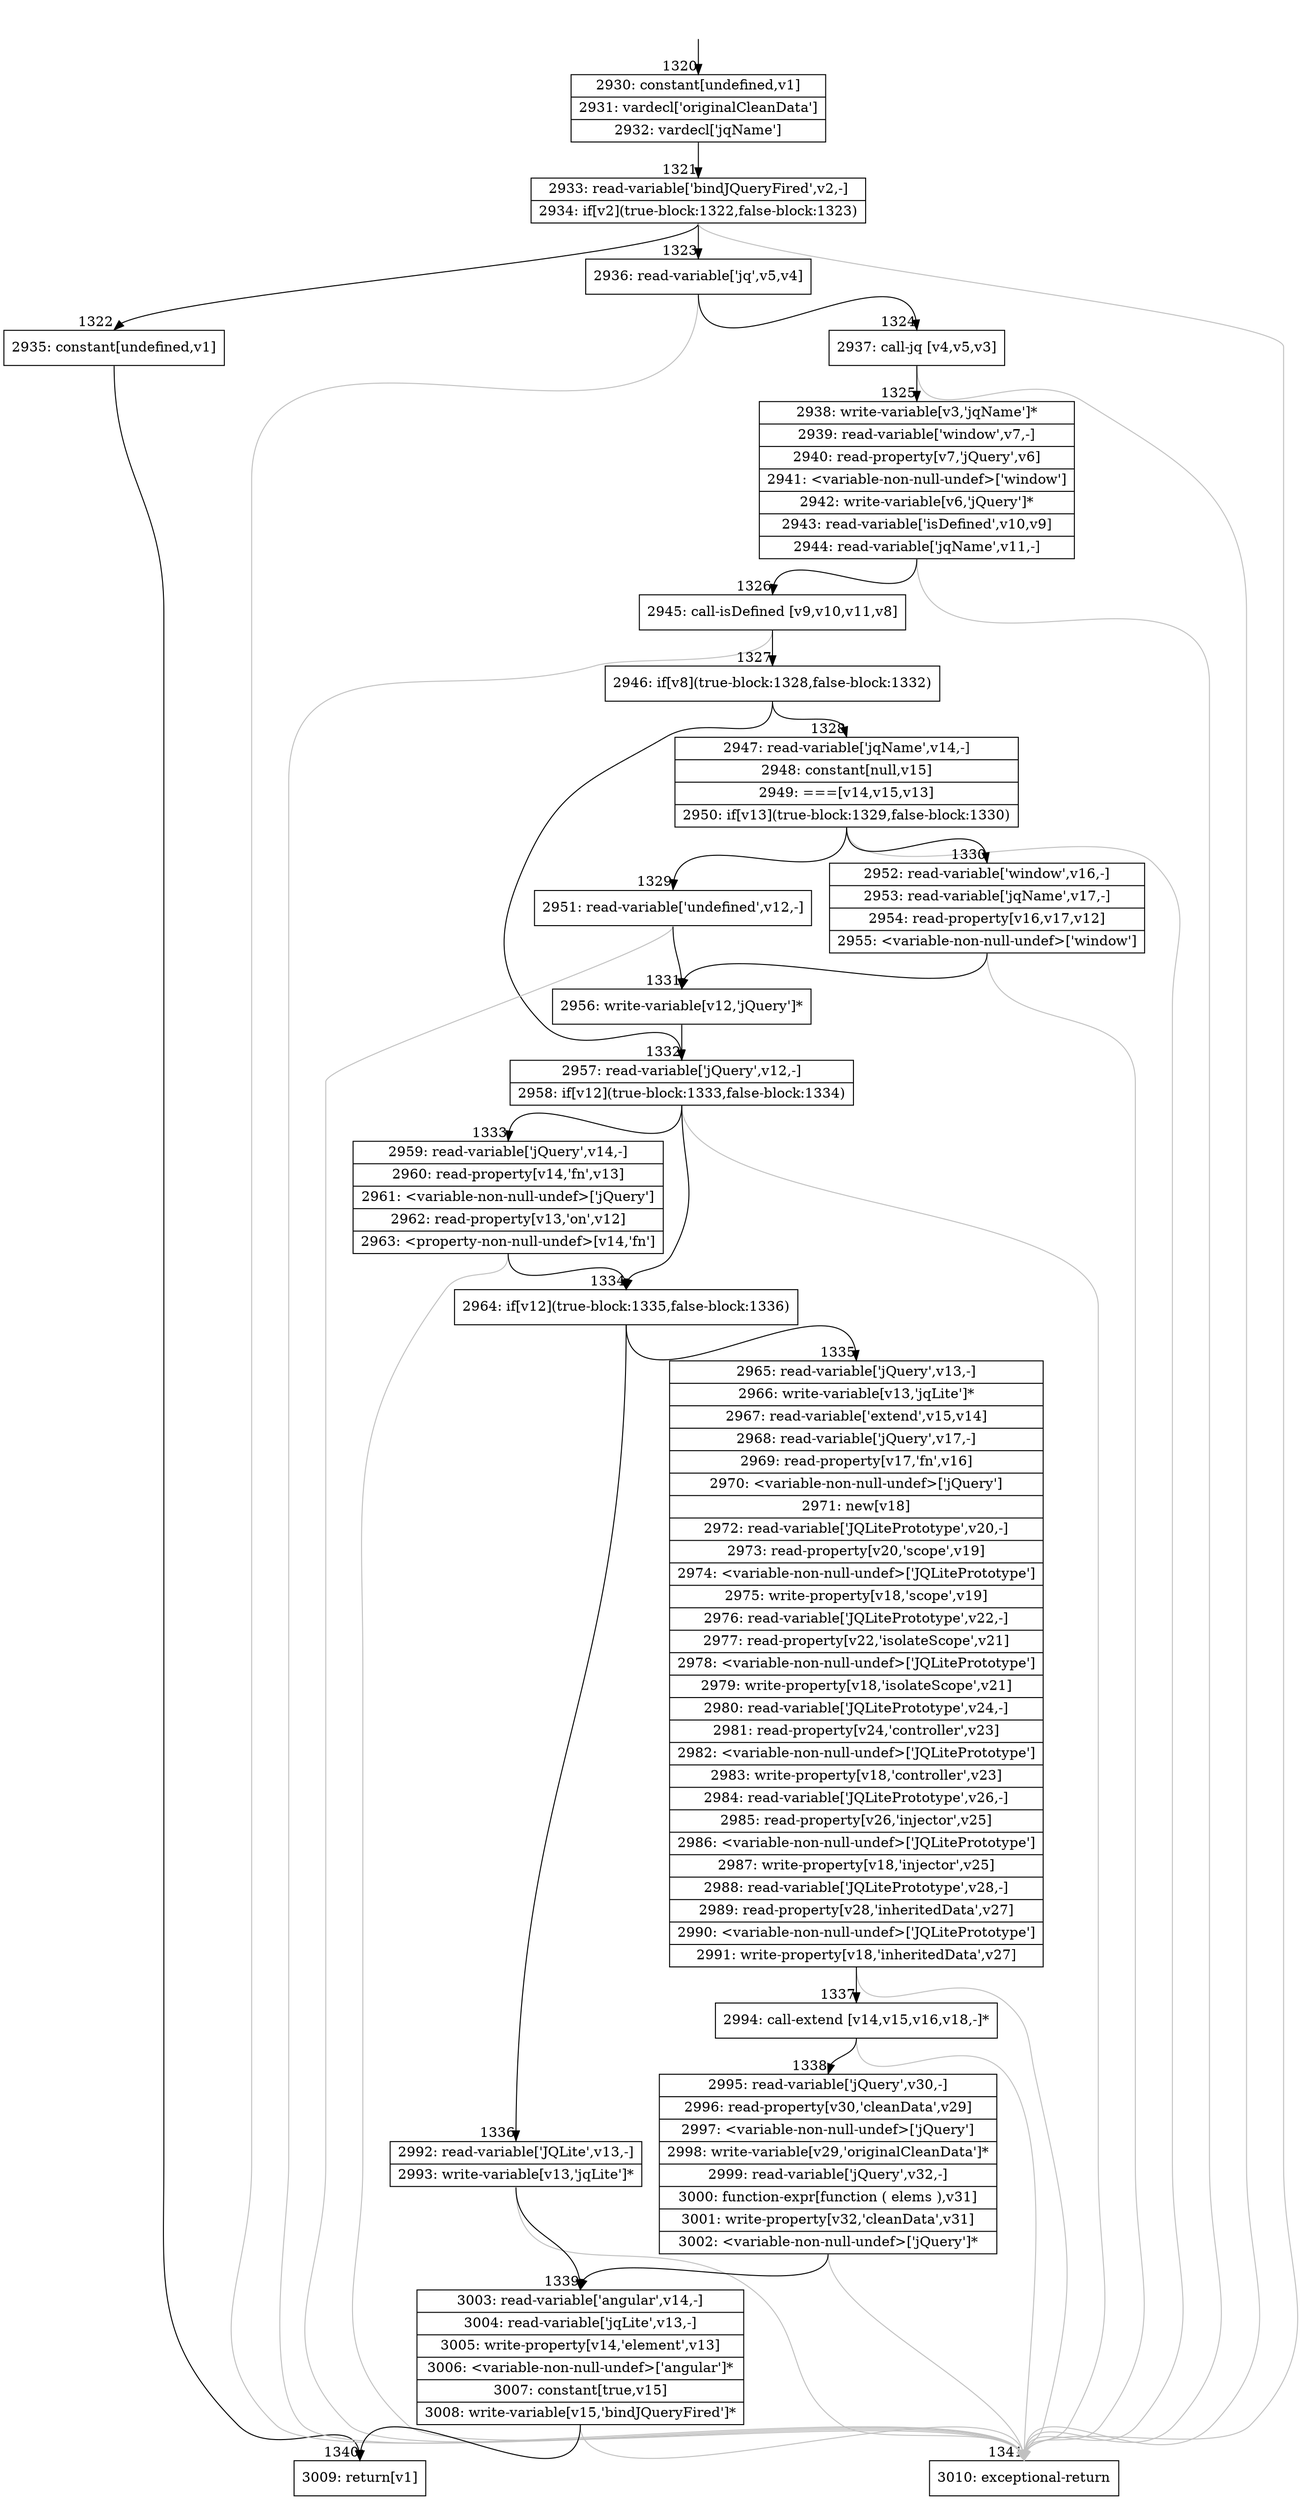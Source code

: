 digraph {
rankdir="TD"
BB_entry95[shape=none,label=""];
BB_entry95 -> BB1320 [tailport=s, headport=n, headlabel="    1320"]
BB1320 [shape=record label="{2930: constant[undefined,v1]|2931: vardecl['originalCleanData']|2932: vardecl['jqName']}" ] 
BB1320 -> BB1321 [tailport=s, headport=n, headlabel="      1321"]
BB1321 [shape=record label="{2933: read-variable['bindJQueryFired',v2,-]|2934: if[v2](true-block:1322,false-block:1323)}" ] 
BB1321 -> BB1322 [tailport=s, headport=n, headlabel="      1322"]
BB1321 -> BB1323 [tailport=s, headport=n, headlabel="      1323"]
BB1321 -> BB1341 [tailport=s, headport=n, color=gray, headlabel="      1341"]
BB1322 [shape=record label="{2935: constant[undefined,v1]}" ] 
BB1322 -> BB1340 [tailport=s, headport=n, headlabel="      1340"]
BB1323 [shape=record label="{2936: read-variable['jq',v5,v4]}" ] 
BB1323 -> BB1324 [tailport=s, headport=n, headlabel="      1324"]
BB1323 -> BB1341 [tailport=s, headport=n, color=gray]
BB1324 [shape=record label="{2937: call-jq [v4,v5,v3]}" ] 
BB1324 -> BB1325 [tailport=s, headport=n, headlabel="      1325"]
BB1324 -> BB1341 [tailport=s, headport=n, color=gray]
BB1325 [shape=record label="{2938: write-variable[v3,'jqName']*|2939: read-variable['window',v7,-]|2940: read-property[v7,'jQuery',v6]|2941: \<variable-non-null-undef\>['window']|2942: write-variable[v6,'jQuery']*|2943: read-variable['isDefined',v10,v9]|2944: read-variable['jqName',v11,-]}" ] 
BB1325 -> BB1326 [tailport=s, headport=n, headlabel="      1326"]
BB1325 -> BB1341 [tailport=s, headport=n, color=gray]
BB1326 [shape=record label="{2945: call-isDefined [v9,v10,v11,v8]}" ] 
BB1326 -> BB1327 [tailport=s, headport=n, headlabel="      1327"]
BB1326 -> BB1341 [tailport=s, headport=n, color=gray]
BB1327 [shape=record label="{2946: if[v8](true-block:1328,false-block:1332)}" ] 
BB1327 -> BB1328 [tailport=s, headport=n, headlabel="      1328"]
BB1327 -> BB1332 [tailport=s, headport=n, headlabel="      1332"]
BB1328 [shape=record label="{2947: read-variable['jqName',v14,-]|2948: constant[null,v15]|2949: ===[v14,v15,v13]|2950: if[v13](true-block:1329,false-block:1330)}" ] 
BB1328 -> BB1329 [tailport=s, headport=n, headlabel="      1329"]
BB1328 -> BB1330 [tailport=s, headport=n, headlabel="      1330"]
BB1328 -> BB1341 [tailport=s, headport=n, color=gray]
BB1329 [shape=record label="{2951: read-variable['undefined',v12,-]}" ] 
BB1329 -> BB1331 [tailport=s, headport=n, headlabel="      1331"]
BB1329 -> BB1341 [tailport=s, headport=n, color=gray]
BB1330 [shape=record label="{2952: read-variable['window',v16,-]|2953: read-variable['jqName',v17,-]|2954: read-property[v16,v17,v12]|2955: \<variable-non-null-undef\>['window']}" ] 
BB1330 -> BB1331 [tailport=s, headport=n]
BB1330 -> BB1341 [tailport=s, headport=n, color=gray]
BB1331 [shape=record label="{2956: write-variable[v12,'jQuery']*}" ] 
BB1331 -> BB1332 [tailport=s, headport=n]
BB1332 [shape=record label="{2957: read-variable['jQuery',v12,-]|2958: if[v12](true-block:1333,false-block:1334)}" ] 
BB1332 -> BB1334 [tailport=s, headport=n, headlabel="      1334"]
BB1332 -> BB1333 [tailport=s, headport=n, headlabel="      1333"]
BB1332 -> BB1341 [tailport=s, headport=n, color=gray]
BB1333 [shape=record label="{2959: read-variable['jQuery',v14,-]|2960: read-property[v14,'fn',v13]|2961: \<variable-non-null-undef\>['jQuery']|2962: read-property[v13,'on',v12]|2963: \<property-non-null-undef\>[v14,'fn']}" ] 
BB1333 -> BB1334 [tailport=s, headport=n]
BB1333 -> BB1341 [tailport=s, headport=n, color=gray]
BB1334 [shape=record label="{2964: if[v12](true-block:1335,false-block:1336)}" ] 
BB1334 -> BB1335 [tailport=s, headport=n, headlabel="      1335"]
BB1334 -> BB1336 [tailport=s, headport=n, headlabel="      1336"]
BB1335 [shape=record label="{2965: read-variable['jQuery',v13,-]|2966: write-variable[v13,'jqLite']*|2967: read-variable['extend',v15,v14]|2968: read-variable['jQuery',v17,-]|2969: read-property[v17,'fn',v16]|2970: \<variable-non-null-undef\>['jQuery']|2971: new[v18]|2972: read-variable['JQLitePrototype',v20,-]|2973: read-property[v20,'scope',v19]|2974: \<variable-non-null-undef\>['JQLitePrototype']|2975: write-property[v18,'scope',v19]|2976: read-variable['JQLitePrototype',v22,-]|2977: read-property[v22,'isolateScope',v21]|2978: \<variable-non-null-undef\>['JQLitePrototype']|2979: write-property[v18,'isolateScope',v21]|2980: read-variable['JQLitePrototype',v24,-]|2981: read-property[v24,'controller',v23]|2982: \<variable-non-null-undef\>['JQLitePrototype']|2983: write-property[v18,'controller',v23]|2984: read-variable['JQLitePrototype',v26,-]|2985: read-property[v26,'injector',v25]|2986: \<variable-non-null-undef\>['JQLitePrototype']|2987: write-property[v18,'injector',v25]|2988: read-variable['JQLitePrototype',v28,-]|2989: read-property[v28,'inheritedData',v27]|2990: \<variable-non-null-undef\>['JQLitePrototype']|2991: write-property[v18,'inheritedData',v27]}" ] 
BB1335 -> BB1337 [tailport=s, headport=n, headlabel="      1337"]
BB1335 -> BB1341 [tailport=s, headport=n, color=gray]
BB1336 [shape=record label="{2992: read-variable['JQLite',v13,-]|2993: write-variable[v13,'jqLite']*}" ] 
BB1336 -> BB1339 [tailport=s, headport=n, headlabel="      1339"]
BB1336 -> BB1341 [tailport=s, headport=n, color=gray]
BB1337 [shape=record label="{2994: call-extend [v14,v15,v16,v18,-]*}" ] 
BB1337 -> BB1338 [tailport=s, headport=n, headlabel="      1338"]
BB1337 -> BB1341 [tailport=s, headport=n, color=gray]
BB1338 [shape=record label="{2995: read-variable['jQuery',v30,-]|2996: read-property[v30,'cleanData',v29]|2997: \<variable-non-null-undef\>['jQuery']|2998: write-variable[v29,'originalCleanData']*|2999: read-variable['jQuery',v32,-]|3000: function-expr[function ( elems ),v31]|3001: write-property[v32,'cleanData',v31]|3002: \<variable-non-null-undef\>['jQuery']*}" ] 
BB1338 -> BB1339 [tailport=s, headport=n]
BB1338 -> BB1341 [tailport=s, headport=n, color=gray]
BB1339 [shape=record label="{3003: read-variable['angular',v14,-]|3004: read-variable['jqLite',v13,-]|3005: write-property[v14,'element',v13]|3006: \<variable-non-null-undef\>['angular']*|3007: constant[true,v15]|3008: write-variable[v15,'bindJQueryFired']*}" ] 
BB1339 -> BB1340 [tailport=s, headport=n]
BB1339 -> BB1341 [tailport=s, headport=n, color=gray]
BB1340 [shape=record label="{3009: return[v1]}" ] 
BB1341 [shape=record label="{3010: exceptional-return}" ] 
//#$~ 1762
}
